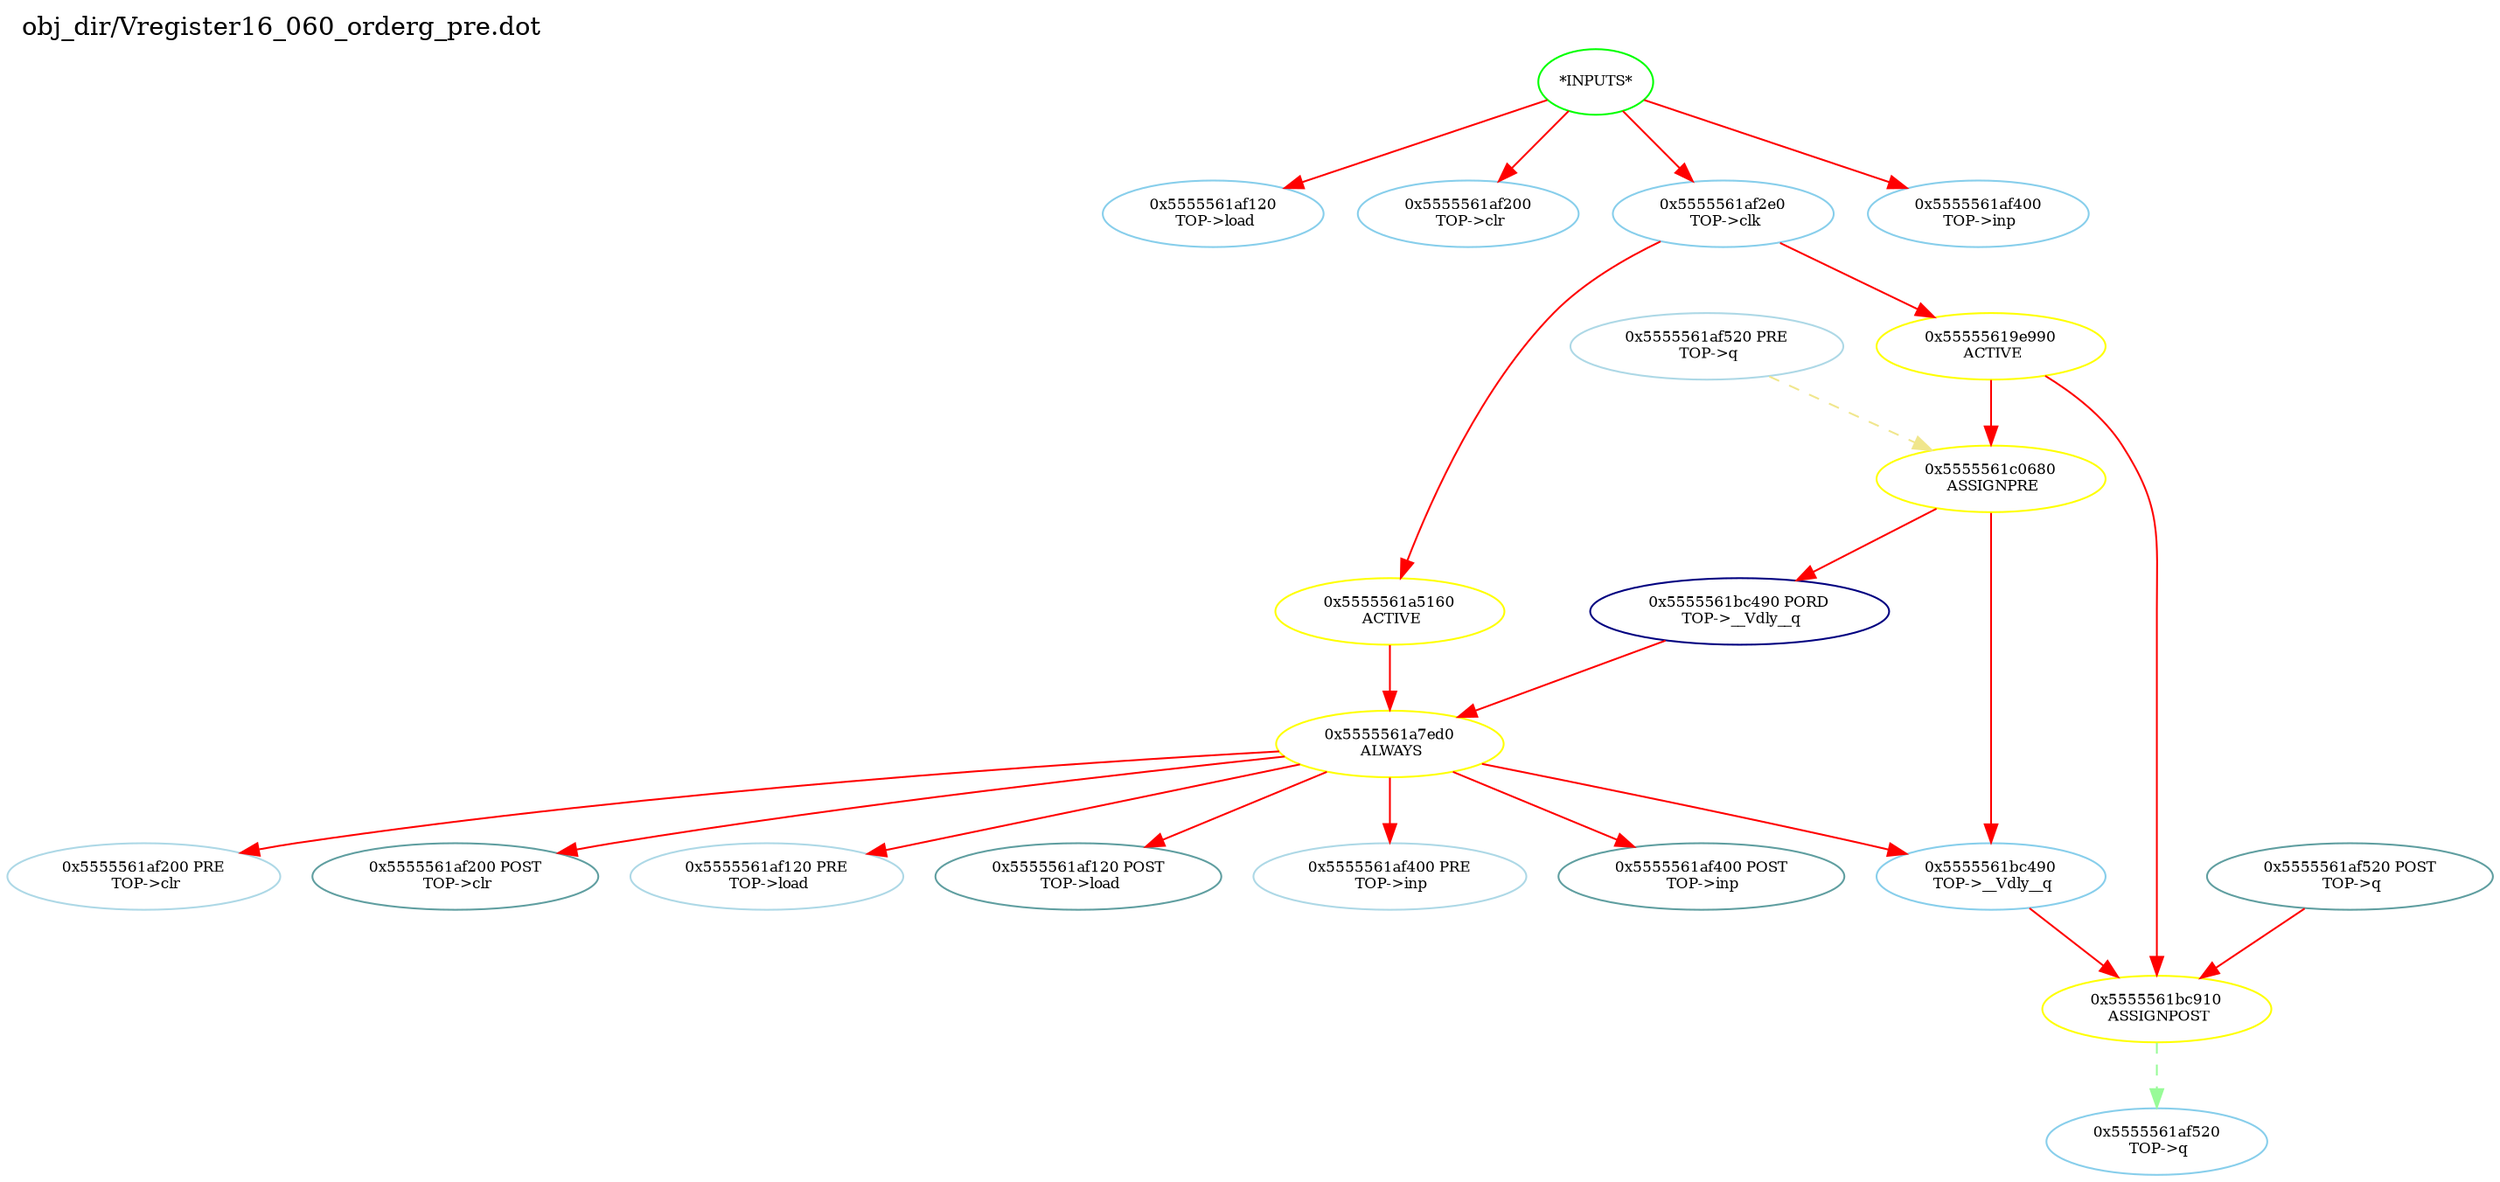 digraph v3graph {
	graph	[label="obj_dir/Vregister16_060_orderg_pre.dot",
		 labelloc=t, labeljust=l,
		 //size="7.5,10",
		 rankdir=TB];
	n0	[fontsize=8 label="*INPUTS*", color=green];
	n0x5555561aef60_1	[fontsize=8 label="0x5555561af120\n TOP->load", color=skyblue];
	n0x5555561aef60_2	[fontsize=8 label="0x5555561af200\n TOP->clr", color=skyblue];
	n0x5555561aef60_3	[fontsize=8 label="0x5555561af2e0\n TOP->clk", color=skyblue];
	n0x5555561aef60_4	[fontsize=8 label="0x5555561af400\n TOP->inp", color=skyblue];
	n0x5555561aef60_5	[fontsize=8 label="0x5555561a5160\n ACTIVE", color=yellow];
	n0x5555561aef60_6	[fontsize=8 label="0x5555561a7ed0\n ALWAYS", color=yellow];
	n0x5555561aef60_7	[fontsize=8 label="0x5555561af200 PRE\n TOP->clr", color=lightblue];
	n0x5555561aef60_8	[fontsize=8 label="0x5555561af200 POST\n TOP->clr", color=CadetBlue];
	n0x5555561aef60_9	[fontsize=8 label="0x5555561bc490 PORD\n TOP->__Vdly__q", color=NavyBlue];
	n0x5555561aef60_10	[fontsize=8 label="0x5555561bc490\n TOP->__Vdly__q", color=skyblue];
	n0x5555561aef60_11	[fontsize=8 label="0x5555561af120 PRE\n TOP->load", color=lightblue];
	n0x5555561aef60_12	[fontsize=8 label="0x5555561af120 POST\n TOP->load", color=CadetBlue];
	n0x5555561aef60_13	[fontsize=8 label="0x5555561af400 PRE\n TOP->inp", color=lightblue];
	n0x5555561aef60_14	[fontsize=8 label="0x5555561af400 POST\n TOP->inp", color=CadetBlue];
	n0x5555561aef60_15	[fontsize=8 label="0x55555619e990\n ACTIVE", color=yellow];
	n0x5555561aef60_16	[fontsize=8 label="0x5555561c0680\n ASSIGNPRE", color=yellow];
	n0x5555561aef60_17	[fontsize=8 label="0x5555561af520 PRE\n TOP->q", color=lightblue];
	n0x5555561aef60_18	[fontsize=8 label="0x5555561bc910\n ASSIGNPOST", color=yellow];
	n0x5555561aef60_19	[fontsize=8 label="0x5555561af520\n TOP->q", color=skyblue];
	n0x5555561aef60_20	[fontsize=8 label="0x5555561af520 POST\n TOP->q", color=CadetBlue];
	n0 -> n0x5555561aef60_1 [fontsize=8 label="" weight=1 color=red];
	n0 -> n0x5555561aef60_2 [fontsize=8 label="" weight=1 color=red];
	n0 -> n0x5555561aef60_3 [fontsize=8 label="" weight=1 color=red];
	n0 -> n0x5555561aef60_4 [fontsize=8 label="" weight=1 color=red];
	n0x5555561aef60_3 -> n0x5555561aef60_5 [fontsize=8 label="" weight=8 color=red];
	n0x5555561aef60_3 -> n0x5555561aef60_15 [fontsize=8 label="" weight=8 color=red];
	n0x5555561aef60_5 -> n0x5555561aef60_6 [fontsize=8 label="" weight=32 color=red];
	n0x5555561aef60_6 -> n0x5555561aef60_7 [fontsize=8 label="" weight=32 color=red];
	n0x5555561aef60_6 -> n0x5555561aef60_8 [fontsize=8 label="" weight=2 color=red];
	n0x5555561aef60_6 -> n0x5555561aef60_10 [fontsize=8 label="" weight=32 color=red];
	n0x5555561aef60_6 -> n0x5555561aef60_11 [fontsize=8 label="" weight=32 color=red];
	n0x5555561aef60_6 -> n0x5555561aef60_12 [fontsize=8 label="" weight=2 color=red];
	n0x5555561aef60_6 -> n0x5555561aef60_13 [fontsize=8 label="" weight=32 color=red];
	n0x5555561aef60_6 -> n0x5555561aef60_14 [fontsize=8 label="" weight=2 color=red];
	n0x5555561aef60_9 -> n0x5555561aef60_6 [fontsize=8 label="" weight=32 color=red];
	n0x5555561aef60_10 -> n0x5555561aef60_18 [fontsize=8 label="" weight=8 color=red];
	n0x5555561aef60_15 -> n0x5555561aef60_16 [fontsize=8 label="" weight=32 color=red];
	n0x5555561aef60_15 -> n0x5555561aef60_18 [fontsize=8 label="" weight=32 color=red];
	n0x5555561aef60_16 -> n0x5555561aef60_9 [fontsize=8 label="" weight=32 color=red];
	n0x5555561aef60_16 -> n0x5555561aef60_10 [fontsize=8 label="" weight=32 color=red];
	n0x5555561aef60_17 -> n0x5555561aef60_16 [fontsize=8 label="" weight=3 color=khaki style=dashed];
	n0x5555561aef60_18 -> n0x5555561aef60_19 [fontsize=8 label="" weight=1 color=PaleGreen style=dashed];
	n0x5555561aef60_20 -> n0x5555561aef60_18 [fontsize=8 label="" weight=2 color=red];
}
